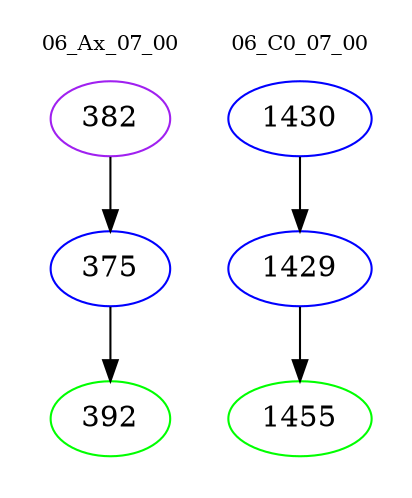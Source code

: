 digraph{
subgraph cluster_0 {
color = white
label = "06_Ax_07_00";
fontsize=10;
T0_382 [label="382", color="purple"]
T0_382 -> T0_375 [color="black"]
T0_375 [label="375", color="blue"]
T0_375 -> T0_392 [color="black"]
T0_392 [label="392", color="green"]
}
subgraph cluster_1 {
color = white
label = "06_C0_07_00";
fontsize=10;
T1_1430 [label="1430", color="blue"]
T1_1430 -> T1_1429 [color="black"]
T1_1429 [label="1429", color="blue"]
T1_1429 -> T1_1455 [color="black"]
T1_1455 [label="1455", color="green"]
}
}
